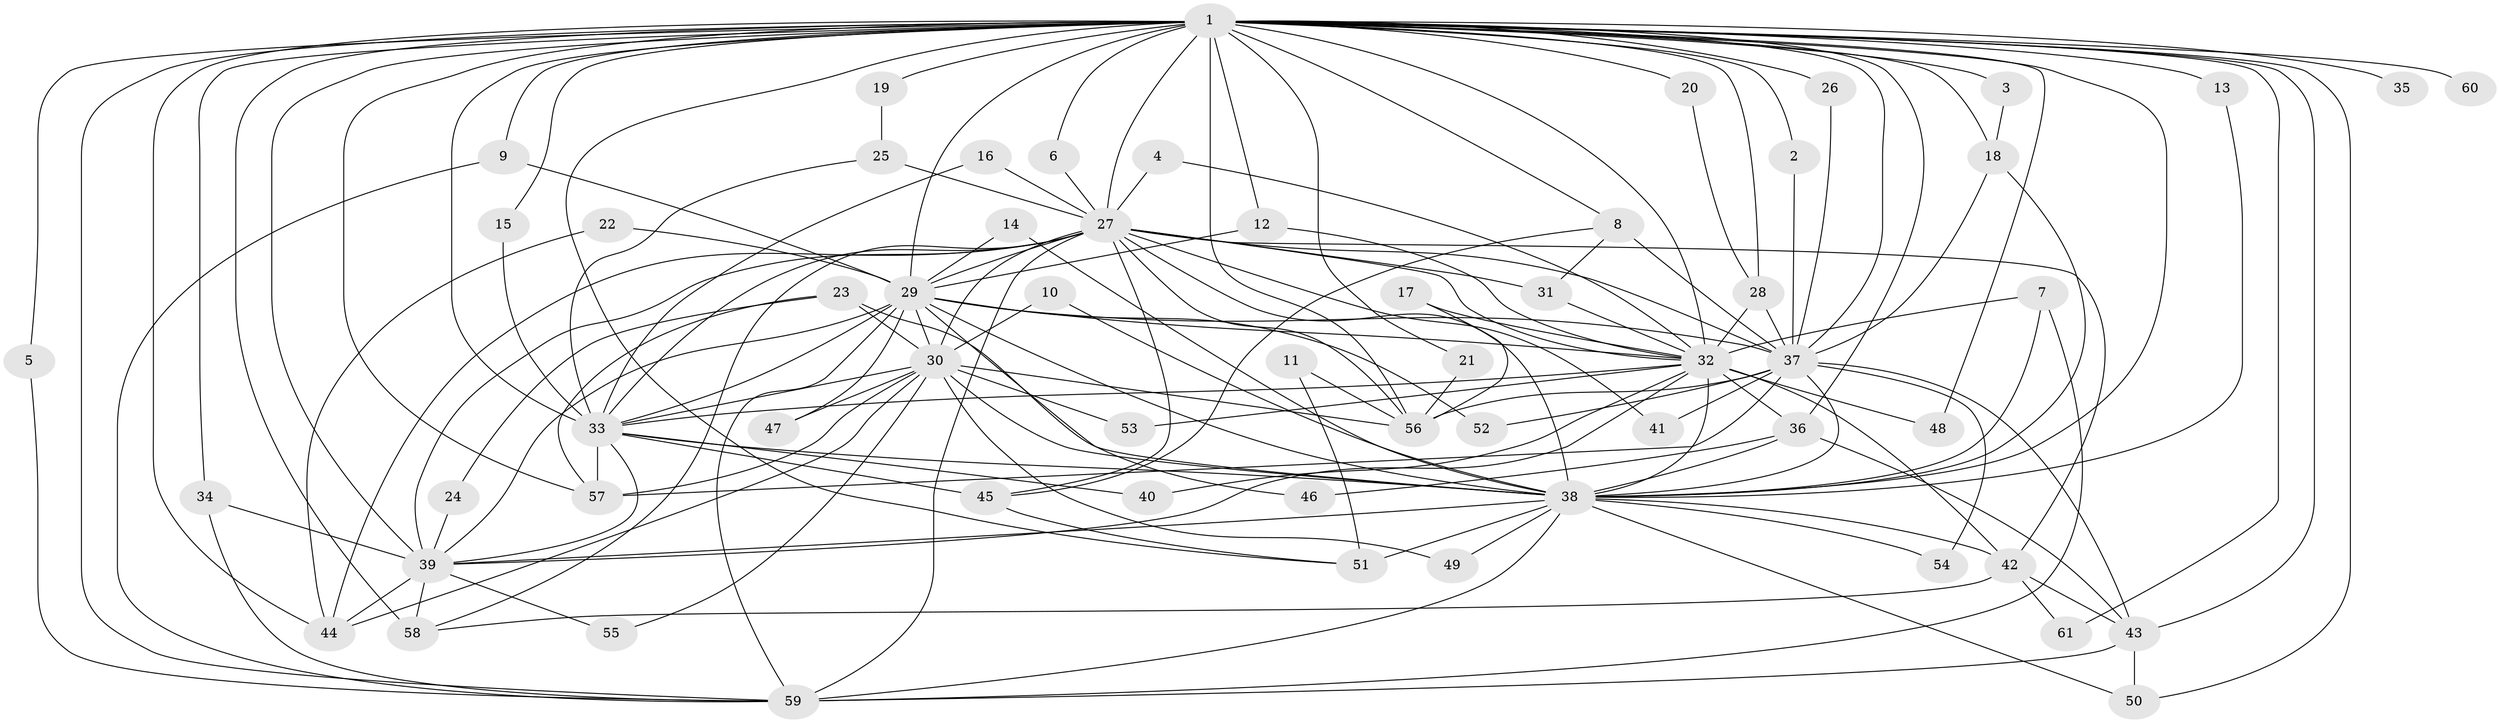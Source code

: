 // original degree distribution, {29: 0.008264462809917356, 23: 0.008264462809917356, 17: 0.024793388429752067, 21: 0.008264462809917356, 16: 0.008264462809917356, 22: 0.008264462809917356, 18: 0.008264462809917356, 32: 0.008264462809917356, 3: 0.2396694214876033, 5: 0.04132231404958678, 14: 0.008264462809917356, 4: 0.06611570247933884, 12: 0.008264462809917356, 2: 0.5206611570247934, 7: 0.01652892561983471, 6: 0.01652892561983471}
// Generated by graph-tools (version 1.1) at 2025/25/03/09/25 03:25:39]
// undirected, 61 vertices, 157 edges
graph export_dot {
graph [start="1"]
  node [color=gray90,style=filled];
  1;
  2;
  3;
  4;
  5;
  6;
  7;
  8;
  9;
  10;
  11;
  12;
  13;
  14;
  15;
  16;
  17;
  18;
  19;
  20;
  21;
  22;
  23;
  24;
  25;
  26;
  27;
  28;
  29;
  30;
  31;
  32;
  33;
  34;
  35;
  36;
  37;
  38;
  39;
  40;
  41;
  42;
  43;
  44;
  45;
  46;
  47;
  48;
  49;
  50;
  51;
  52;
  53;
  54;
  55;
  56;
  57;
  58;
  59;
  60;
  61;
  1 -- 2 [weight=1.0];
  1 -- 3 [weight=1.0];
  1 -- 5 [weight=1.0];
  1 -- 6 [weight=1.0];
  1 -- 8 [weight=1.0];
  1 -- 9 [weight=2.0];
  1 -- 12 [weight=1.0];
  1 -- 13 [weight=1.0];
  1 -- 15 [weight=1.0];
  1 -- 18 [weight=1.0];
  1 -- 19 [weight=2.0];
  1 -- 20 [weight=1.0];
  1 -- 21 [weight=1.0];
  1 -- 26 [weight=1.0];
  1 -- 27 [weight=6.0];
  1 -- 28 [weight=1.0];
  1 -- 29 [weight=3.0];
  1 -- 32 [weight=4.0];
  1 -- 33 [weight=4.0];
  1 -- 34 [weight=1.0];
  1 -- 35 [weight=2.0];
  1 -- 36 [weight=1.0];
  1 -- 37 [weight=2.0];
  1 -- 38 [weight=3.0];
  1 -- 39 [weight=3.0];
  1 -- 43 [weight=2.0];
  1 -- 44 [weight=1.0];
  1 -- 48 [weight=1.0];
  1 -- 50 [weight=1.0];
  1 -- 51 [weight=1.0];
  1 -- 56 [weight=2.0];
  1 -- 57 [weight=1.0];
  1 -- 58 [weight=3.0];
  1 -- 59 [weight=1.0];
  1 -- 60 [weight=2.0];
  1 -- 61 [weight=2.0];
  2 -- 37 [weight=1.0];
  3 -- 18 [weight=1.0];
  4 -- 27 [weight=1.0];
  4 -- 32 [weight=1.0];
  5 -- 59 [weight=1.0];
  6 -- 27 [weight=1.0];
  7 -- 32 [weight=1.0];
  7 -- 38 [weight=1.0];
  7 -- 59 [weight=1.0];
  8 -- 31 [weight=1.0];
  8 -- 37 [weight=1.0];
  8 -- 45 [weight=1.0];
  9 -- 29 [weight=1.0];
  9 -- 59 [weight=1.0];
  10 -- 30 [weight=1.0];
  10 -- 38 [weight=1.0];
  11 -- 51 [weight=1.0];
  11 -- 56 [weight=1.0];
  12 -- 29 [weight=1.0];
  12 -- 32 [weight=1.0];
  13 -- 38 [weight=1.0];
  14 -- 29 [weight=1.0];
  14 -- 38 [weight=1.0];
  15 -- 33 [weight=1.0];
  16 -- 27 [weight=1.0];
  16 -- 33 [weight=1.0];
  17 -- 32 [weight=1.0];
  17 -- 56 [weight=1.0];
  18 -- 37 [weight=1.0];
  18 -- 38 [weight=1.0];
  19 -- 25 [weight=1.0];
  20 -- 28 [weight=1.0];
  21 -- 56 [weight=1.0];
  22 -- 29 [weight=1.0];
  22 -- 44 [weight=1.0];
  23 -- 24 [weight=1.0];
  23 -- 30 [weight=1.0];
  23 -- 38 [weight=2.0];
  23 -- 57 [weight=1.0];
  24 -- 39 [weight=2.0];
  25 -- 27 [weight=2.0];
  25 -- 33 [weight=1.0];
  26 -- 37 [weight=1.0];
  27 -- 29 [weight=2.0];
  27 -- 30 [weight=2.0];
  27 -- 31 [weight=2.0];
  27 -- 32 [weight=2.0];
  27 -- 33 [weight=3.0];
  27 -- 37 [weight=1.0];
  27 -- 38 [weight=2.0];
  27 -- 39 [weight=2.0];
  27 -- 41 [weight=1.0];
  27 -- 42 [weight=1.0];
  27 -- 44 [weight=1.0];
  27 -- 45 [weight=1.0];
  27 -- 56 [weight=1.0];
  27 -- 58 [weight=1.0];
  27 -- 59 [weight=1.0];
  28 -- 32 [weight=2.0];
  28 -- 37 [weight=1.0];
  29 -- 30 [weight=1.0];
  29 -- 32 [weight=1.0];
  29 -- 33 [weight=3.0];
  29 -- 37 [weight=1.0];
  29 -- 38 [weight=2.0];
  29 -- 39 [weight=1.0];
  29 -- 46 [weight=1.0];
  29 -- 47 [weight=1.0];
  29 -- 52 [weight=1.0];
  29 -- 59 [weight=1.0];
  30 -- 33 [weight=1.0];
  30 -- 38 [weight=2.0];
  30 -- 44 [weight=1.0];
  30 -- 47 [weight=1.0];
  30 -- 49 [weight=1.0];
  30 -- 53 [weight=1.0];
  30 -- 55 [weight=1.0];
  30 -- 56 [weight=1.0];
  30 -- 57 [weight=1.0];
  31 -- 32 [weight=1.0];
  32 -- 33 [weight=1.0];
  32 -- 36 [weight=1.0];
  32 -- 38 [weight=2.0];
  32 -- 39 [weight=1.0];
  32 -- 40 [weight=1.0];
  32 -- 42 [weight=1.0];
  32 -- 48 [weight=1.0];
  32 -- 53 [weight=1.0];
  33 -- 38 [weight=1.0];
  33 -- 39 [weight=1.0];
  33 -- 40 [weight=1.0];
  33 -- 45 [weight=1.0];
  33 -- 57 [weight=1.0];
  34 -- 39 [weight=1.0];
  34 -- 59 [weight=1.0];
  36 -- 38 [weight=3.0];
  36 -- 43 [weight=1.0];
  36 -- 46 [weight=1.0];
  37 -- 38 [weight=1.0];
  37 -- 41 [weight=1.0];
  37 -- 43 [weight=1.0];
  37 -- 52 [weight=1.0];
  37 -- 54 [weight=1.0];
  37 -- 56 [weight=1.0];
  37 -- 57 [weight=1.0];
  38 -- 39 [weight=2.0];
  38 -- 42 [weight=1.0];
  38 -- 49 [weight=1.0];
  38 -- 50 [weight=1.0];
  38 -- 51 [weight=2.0];
  38 -- 54 [weight=1.0];
  38 -- 59 [weight=1.0];
  39 -- 44 [weight=1.0];
  39 -- 55 [weight=1.0];
  39 -- 58 [weight=1.0];
  42 -- 43 [weight=1.0];
  42 -- 58 [weight=1.0];
  42 -- 61 [weight=1.0];
  43 -- 50 [weight=1.0];
  43 -- 59 [weight=1.0];
  45 -- 51 [weight=1.0];
}

